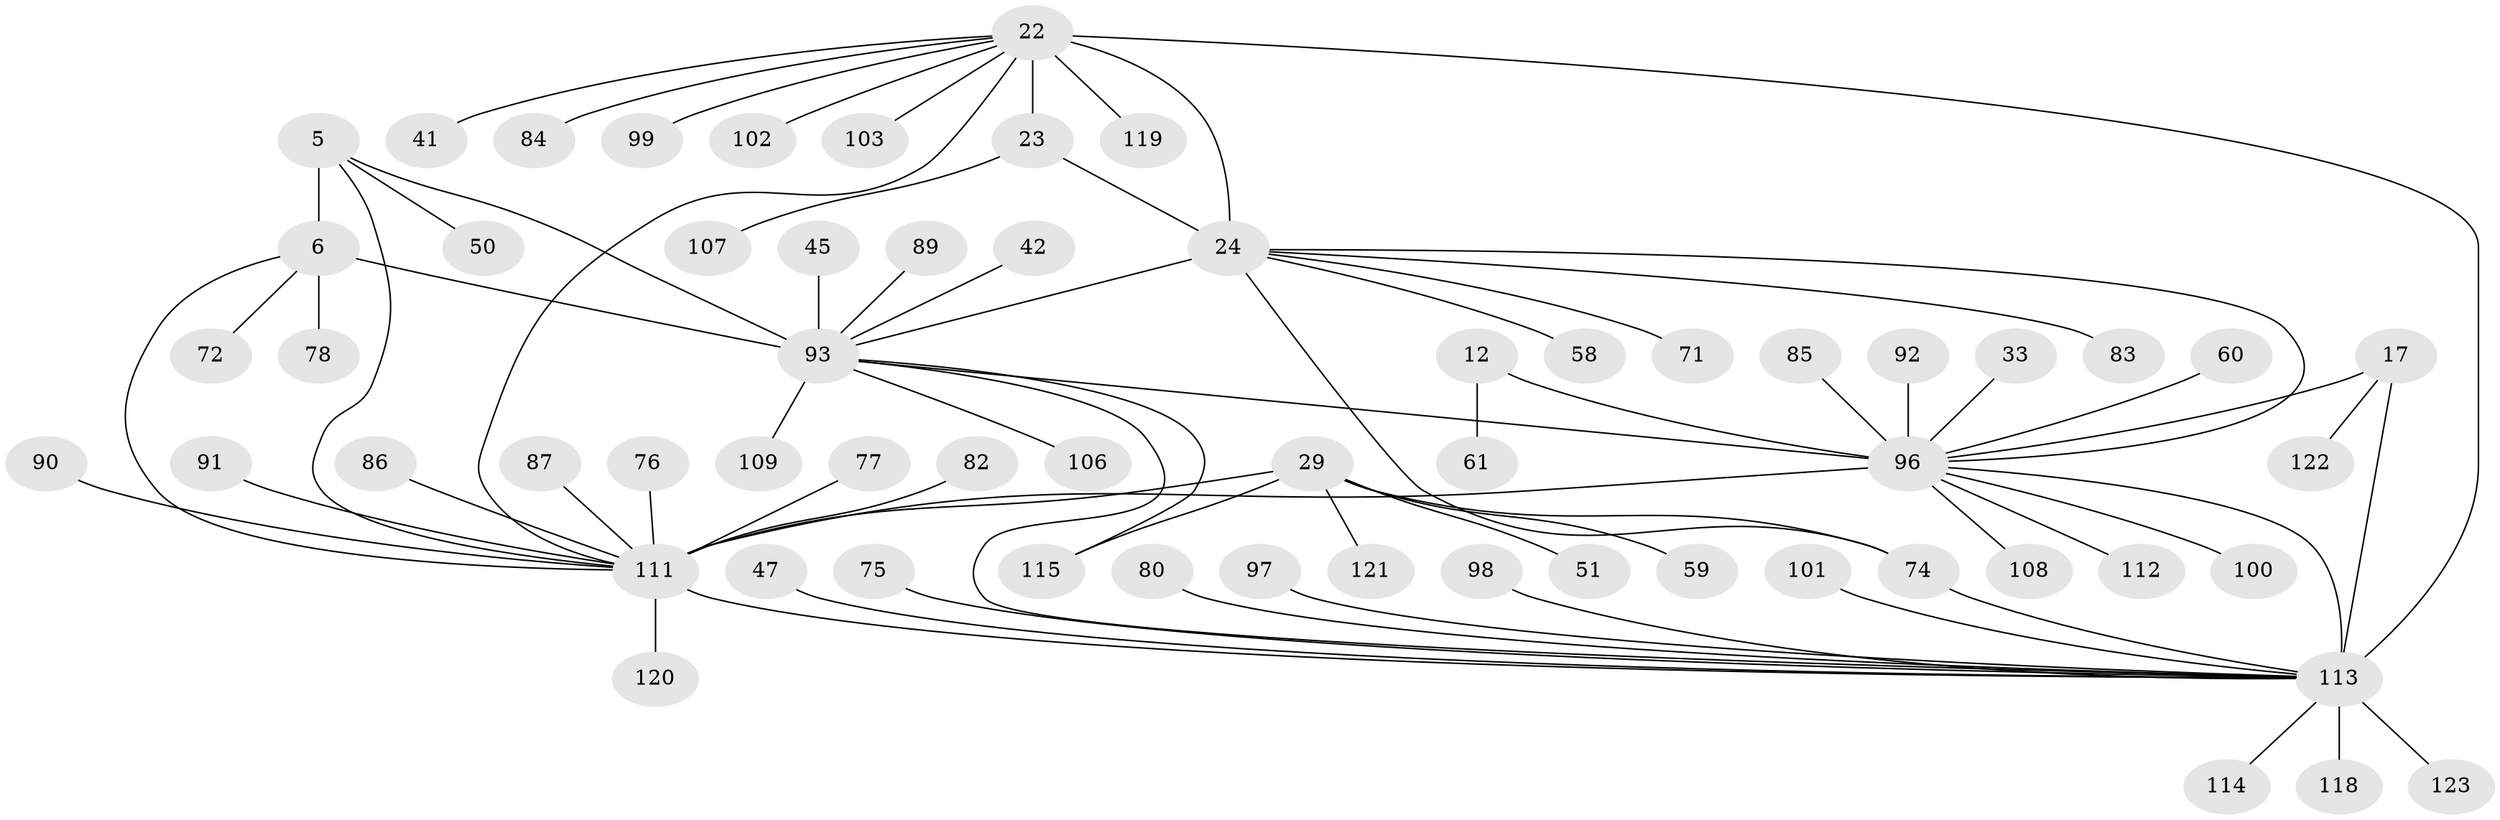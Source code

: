 // original degree distribution, {13: 0.008130081300813009, 6: 0.04065040650406504, 7: 0.032520325203252036, 8: 0.04878048780487805, 12: 0.024390243902439025, 5: 0.032520325203252036, 9: 0.04065040650406504, 11: 0.016260162601626018, 10: 0.008130081300813009, 2: 0.2032520325203252, 3: 0.04065040650406504, 1: 0.4959349593495935, 4: 0.008130081300813009}
// Generated by graph-tools (version 1.1) at 2025/56/03/09/25 04:56:09]
// undirected, 61 vertices, 73 edges
graph export_dot {
graph [start="1"]
  node [color=gray90,style=filled];
  5 [super="+2"];
  6 [super="+3"];
  12 [super="+10"];
  17 [super="+16"];
  22 [super="+21"];
  23 [super="+19"];
  24 [super="+20"];
  29 [super="+27"];
  33;
  41;
  42;
  45;
  47;
  50;
  51;
  58;
  59 [super="+34"];
  60;
  61;
  71;
  72;
  74 [super="+48"];
  75;
  76;
  77 [super="+65"];
  78 [super="+38"];
  80;
  82;
  83;
  84 [super="+54+79"];
  85;
  86 [super="+81"];
  87;
  89;
  90;
  91 [super="+73"];
  92;
  93 [super="+4"];
  96 [super="+49+95+11"];
  97;
  98;
  99 [super="+57"];
  100 [super="+31"];
  101;
  102;
  103;
  106 [super="+105"];
  107;
  108;
  109;
  111 [super="+69+110+39+55+63+67+68"];
  112 [super="+44"];
  113 [super="+66+37"];
  114;
  115 [super="+70"];
  118;
  119;
  120 [super="+117"];
  121;
  122;
  123;
  5 -- 6 [weight=4];
  5 -- 50;
  5 -- 93 [weight=4];
  5 -- 111;
  6 -- 72;
  6 -- 78;
  6 -- 111;
  6 -- 93 [weight=4];
  12 -- 61;
  12 -- 96 [weight=8];
  17 -- 122;
  17 -- 113 [weight=8];
  17 -- 96;
  22 -- 23 [weight=4];
  22 -- 24 [weight=4];
  22 -- 103;
  22 -- 113 [weight=2];
  22 -- 102;
  22 -- 119;
  22 -- 41;
  22 -- 84;
  22 -- 99;
  22 -- 111 [weight=2];
  23 -- 24 [weight=4];
  23 -- 107;
  24 -- 58;
  24 -- 83;
  24 -- 71;
  24 -- 93 [weight=2];
  24 -- 74;
  24 -- 96 [weight=2];
  29 -- 121;
  29 -- 51;
  29 -- 74;
  29 -- 59;
  29 -- 115;
  29 -- 111 [weight=8];
  33 -- 96;
  42 -- 93;
  45 -- 93;
  47 -- 113;
  60 -- 96;
  74 -- 113;
  75 -- 113;
  76 -- 111;
  77 -- 111;
  80 -- 113;
  82 -- 111;
  85 -- 96;
  86 -- 111;
  87 -- 111;
  89 -- 93;
  90 -- 111;
  91 -- 111;
  92 -- 96;
  93 -- 106;
  93 -- 109;
  93 -- 115;
  93 -- 113 [weight=2];
  93 -- 96;
  96 -- 113 [weight=3];
  96 -- 100;
  96 -- 111;
  96 -- 108;
  96 -- 112;
  97 -- 113;
  98 -- 113;
  101 -- 113;
  111 -- 113 [weight=2];
  111 -- 120;
  113 -- 114;
  113 -- 118;
  113 -- 123;
}

